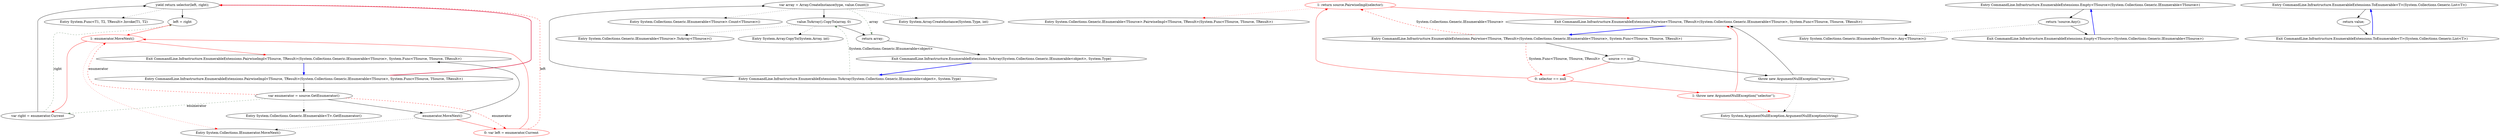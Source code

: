 digraph  {
m1_20 [cluster="System.Func<T1, T2, TResult>.Invoke(T1, T2)", file="ParserResult.cs", label="Entry System.Func<T1, T2, TResult>.Invoke(T1, T2)", span="0-0"];
m1_29 [cluster="System.Collections.Generic.IEnumerable<TSource>.Count<TSource>()", file="ParserResult.cs", label="Entry System.Collections.Generic.IEnumerable<TSource>.Count<TSource>()", span="0-0"];
m1_24 [cluster="CommandLine.Infrastructure.EnumerableExtensions.ToArray(System.Collections.Generic.IEnumerable<object>, System.Type)", file="ParserResult.cs", label="Entry CommandLine.Infrastructure.EnumerableExtensions.ToArray(System.Collections.Generic.IEnumerable<object>, System.Type)", span="66-66"];
m1_25 [cluster="CommandLine.Infrastructure.EnumerableExtensions.ToArray(System.Collections.Generic.IEnumerable<object>, System.Type)", file="ParserResult.cs", label="var array = Array.CreateInstance(type, value.Count())", span="68-68"];
m1_26 [cluster="CommandLine.Infrastructure.EnumerableExtensions.ToArray(System.Collections.Generic.IEnumerable<object>, System.Type)", file="ParserResult.cs", label="value.ToArray().CopyTo(array, 0)", span="69-69"];
m1_27 [cluster="CommandLine.Infrastructure.EnumerableExtensions.ToArray(System.Collections.Generic.IEnumerable<object>, System.Type)", file="ParserResult.cs", label="return array;", span="70-70"];
m1_28 [cluster="CommandLine.Infrastructure.EnumerableExtensions.ToArray(System.Collections.Generic.IEnumerable<object>, System.Type)", file="ParserResult.cs", label="Exit CommandLine.Infrastructure.EnumerableExtensions.ToArray(System.Collections.Generic.IEnumerable<object>, System.Type)", span="66-66"];
m1_8 [cluster="System.Collections.Generic.IEnumerable<TSource>.PairwiseImpl<TSource, TResult>(System.Func<TSource, TSource, TResult>)", file="ParserResult.cs", label="Entry System.Collections.Generic.IEnumerable<TSource>.PairwiseImpl<TSource, TResult>(System.Func<TSource, TSource, TResult>)", span="18-18"];
m1_19 [cluster="System.Collections.IEnumerator.MoveNext()", file="ParserResult.cs", label="Entry System.Collections.IEnumerator.MoveNext()", span="0-0"];
m1_30 [cluster="System.Array.CreateInstance(System.Type, int)", file="ParserResult.cs", label="Entry System.Array.CreateInstance(System.Type, int)", span="0-0"];
m1_18 [cluster="System.Collections.Generic.IEnumerable<T>.GetEnumerator()", file="ParserResult.cs", label="Entry System.Collections.Generic.IEnumerable<T>.GetEnumerator()", span="0-0"];
m1_31 [cluster="System.Collections.Generic.IEnumerable<TSource>.ToArray<TSource>()", file="ParserResult.cs", label="Entry System.Collections.Generic.IEnumerable<TSource>.ToArray<TSource>()", span="0-0"];
m1_32 [cluster="System.Array.CopyTo(System.Array, int)", file="ParserResult.cs", label="Entry System.Array.CopyTo(System.Array, int)", span="0-0"];
m1_33 [cluster="CommandLine.Infrastructure.EnumerableExtensions.Empty<TSource>(System.Collections.Generic.IEnumerable<TSource>)", file="ParserResult.cs", label="Entry CommandLine.Infrastructure.EnumerableExtensions.Empty<TSource>(System.Collections.Generic.IEnumerable<TSource>)", span="73-73"];
m1_34 [cluster="CommandLine.Infrastructure.EnumerableExtensions.Empty<TSource>(System.Collections.Generic.IEnumerable<TSource>)", file="ParserResult.cs", label="return !source.Any();", span="75-75"];
m1_35 [cluster="CommandLine.Infrastructure.EnumerableExtensions.Empty<TSource>(System.Collections.Generic.IEnumerable<TSource>)", file="ParserResult.cs", label="Exit CommandLine.Infrastructure.EnumerableExtensions.Empty<TSource>(System.Collections.Generic.IEnumerable<TSource>)", span="73-73"];
m1_36 [cluster="System.Collections.Generic.IEnumerable<TSource>.Any<TSource>()", file="ParserResult.cs", label="Entry System.Collections.Generic.IEnumerable<TSource>.Any<TSource>()", span="0-0"];
m1_7 [cluster="System.ArgumentNullException.ArgumentNullException(string)", file="ParserResult.cs", label="Entry System.ArgumentNullException.ArgumentNullException(string)", span="0-0"];
m1_21 [cluster="CommandLine.Infrastructure.EnumerableExtensions.ToEnumerable<T>(System.Collections.Generic.List<T>)", file="ParserResult.cs", label="Entry CommandLine.Infrastructure.EnumerableExtensions.ToEnumerable<T>(System.Collections.Generic.List<T>)", span="61-61"];
m1_22 [cluster="CommandLine.Infrastructure.EnumerableExtensions.ToEnumerable<T>(System.Collections.Generic.List<T>)", file="ParserResult.cs", label="return value;", span="63-63"];
m1_23 [cluster="CommandLine.Infrastructure.EnumerableExtensions.ToEnumerable<T>(System.Collections.Generic.List<T>)", file="ParserResult.cs", label="Exit CommandLine.Infrastructure.EnumerableExtensions.ToEnumerable<T>(System.Collections.Generic.List<T>)", span="61-61"];
m1_9 [cluster="CommandLine.Infrastructure.EnumerableExtensions.PairwiseImpl<TSource, TResult>(System.Collections.Generic.IEnumerable<TSource>, System.Func<TSource, TSource, TResult>)", file="ParserResult.cs", label="Entry CommandLine.Infrastructure.EnumerableExtensions.PairwiseImpl<TSource, TResult>(System.Collections.Generic.IEnumerable<TSource>, System.Func<TSource, TSource, TResult>)", span="18-18"];
m1_10 [cluster="CommandLine.Infrastructure.EnumerableExtensions.PairwiseImpl<TSource, TResult>(System.Collections.Generic.IEnumerable<TSource>, System.Func<TSource, TSource, TResult>)", file="ParserResult.cs", label="var enumerator = source.GetEnumerator()", span="20-20"];
m1_15 [cluster="CommandLine.Infrastructure.EnumerableExtensions.PairwiseImpl<TSource, TResult>(System.Collections.Generic.IEnumerable<TSource>, System.Func<TSource, TSource, TResult>)", file="ParserResult.cs", label="yield return selector(left, right);", span="29-29"];
m1_11 [cluster="CommandLine.Infrastructure.EnumerableExtensions.PairwiseImpl<TSource, TResult>(System.Collections.Generic.IEnumerable<TSource>, System.Func<TSource, TSource, TResult>)", file="ParserResult.cs", label="enumerator.MoveNext()", span="22-22"];
m1_12 [cluster="CommandLine.Infrastructure.EnumerableExtensions.PairwiseImpl<TSource, TResult>(System.Collections.Generic.IEnumerable<TSource>, System.Func<TSource, TSource, TResult>)", color=red, community=0, file="ParserResult.cs", label="0: var left = enumerator.Current", span="24-24"];
m1_13 [cluster="CommandLine.Infrastructure.EnumerableExtensions.PairwiseImpl<TSource, TResult>(System.Collections.Generic.IEnumerable<TSource>, System.Func<TSource, TSource, TResult>)", color=red, community=0, file="ParserResult.cs", label="1: enumerator.MoveNext()", span="26-26"];
m1_14 [cluster="CommandLine.Infrastructure.EnumerableExtensions.PairwiseImpl<TSource, TResult>(System.Collections.Generic.IEnumerable<TSource>, System.Func<TSource, TSource, TResult>)", file="ParserResult.cs", label="var right = enumerator.Current", span="28-28"];
m1_16 [cluster="CommandLine.Infrastructure.EnumerableExtensions.PairwiseImpl<TSource, TResult>(System.Collections.Generic.IEnumerable<TSource>, System.Func<TSource, TSource, TResult>)", file="ParserResult.cs", label="left = right", span="30-30"];
m1_17 [cluster="CommandLine.Infrastructure.EnumerableExtensions.PairwiseImpl<TSource, TResult>(System.Collections.Generic.IEnumerable<TSource>, System.Func<TSource, TSource, TResult>)", file="ParserResult.cs", label="Exit CommandLine.Infrastructure.EnumerableExtensions.PairwiseImpl<TSource, TResult>(System.Collections.Generic.IEnumerable<TSource>, System.Func<TSource, TSource, TResult>)", span="18-18"];
m1_0 [cluster="CommandLine.Infrastructure.EnumerableExtensions.Pairwise<TSource, TResult>(System.Collections.Generic.IEnumerable<TSource>, System.Func<TSource, TSource, TResult>)", file="ParserResult.cs", label="Entry CommandLine.Infrastructure.EnumerableExtensions.Pairwise<TSource, TResult>(System.Collections.Generic.IEnumerable<TSource>, System.Func<TSource, TSource, TResult>)", span="10-10"];
m1_1 [cluster="CommandLine.Infrastructure.EnumerableExtensions.Pairwise<TSource, TResult>(System.Collections.Generic.IEnumerable<TSource>, System.Func<TSource, TSource, TResult>)", file="ParserResult.cs", label="source == null", span="12-12"];
m1_3 [cluster="CommandLine.Infrastructure.EnumerableExtensions.Pairwise<TSource, TResult>(System.Collections.Generic.IEnumerable<TSource>, System.Func<TSource, TSource, TResult>)", color=red, community=0, file="ParserResult.cs", label="0: selector == null", span="13-13"];
m1_5 [cluster="CommandLine.Infrastructure.EnumerableExtensions.Pairwise<TSource, TResult>(System.Collections.Generic.IEnumerable<TSource>, System.Func<TSource, TSource, TResult>)", color=red, community=0, file="ParserResult.cs", label="1: return source.PairwiseImpl(selector);", span="15-15"];
m1_2 [cluster="CommandLine.Infrastructure.EnumerableExtensions.Pairwise<TSource, TResult>(System.Collections.Generic.IEnumerable<TSource>, System.Func<TSource, TSource, TResult>)", file="ParserResult.cs", label="throw new ArgumentNullException(''source'');", span="12-12"];
m1_4 [cluster="CommandLine.Infrastructure.EnumerableExtensions.Pairwise<TSource, TResult>(System.Collections.Generic.IEnumerable<TSource>, System.Func<TSource, TSource, TResult>)", color=red, community=0, file="ParserResult.cs", label="1: throw new ArgumentNullException(''selector'');", span="13-13"];
m1_6 [cluster="CommandLine.Infrastructure.EnumerableExtensions.Pairwise<TSource, TResult>(System.Collections.Generic.IEnumerable<TSource>, System.Func<TSource, TSource, TResult>)", file="ParserResult.cs", label="Exit CommandLine.Infrastructure.EnumerableExtensions.Pairwise<TSource, TResult>(System.Collections.Generic.IEnumerable<TSource>, System.Func<TSource, TSource, TResult>)", span="10-10"];
m1_24 -> m1_25  [key=0, style=solid];
m1_24 -> m1_26  [color=darkseagreen4, key=1, label="System.Collections.Generic.IEnumerable<object>", style=dashed];
m1_25 -> m1_26  [key=0, style=solid];
m1_25 -> m1_29  [key=2, style=dotted];
m1_25 -> m1_30  [key=2, style=dotted];
m1_25 -> m1_27  [color=darkseagreen4, key=1, label=array, style=dashed];
m1_26 -> m1_27  [key=0, style=solid];
m1_26 -> m1_31  [key=2, style=dotted];
m1_26 -> m1_32  [key=2, style=dotted];
m1_27 -> m1_28  [key=0, style=solid];
m1_28 -> m1_24  [color=blue, key=0, style=bold];
m1_33 -> m1_34  [key=0, style=solid];
m1_34 -> m1_35  [key=0, style=solid];
m1_34 -> m1_36  [key=2, style=dotted];
m1_35 -> m1_33  [color=blue, key=0, style=bold];
m1_21 -> m1_22  [key=0, style=solid];
m1_22 -> m1_23  [key=0, style=solid];
m1_23 -> m1_21  [color=blue, key=0, style=bold];
m1_9 -> m1_10  [key=0, style=solid];
m1_9 -> m1_15  [color=crimson, key=0, style=bold];
m1_10 -> m1_11  [key=0, style=solid];
m1_10 -> m1_18  [key=2, style=dotted];
m1_10 -> m1_12  [color=red, key=1, label=enumerator, style=dashed];
m1_10 -> m1_13  [color=red, key=1, label=enumerator, style=dashed];
m1_10 -> m1_14  [color=darkseagreen4, key=1, label=enumerator, style=dashed];
m1_15 -> m1_16  [key=0, style=solid];
m1_15 -> m1_20  [key=2, style=dotted];
m1_11 -> m1_12  [color=red, key=0, style=solid];
m1_11 -> m1_17  [key=0, style=solid];
m1_11 -> m1_19  [key=2, style=dotted];
m1_12 -> m1_13  [color=red, key=0, style=solid];
m1_12 -> m1_15  [color=red, key=1, label=left, style=dashed];
m1_13 -> m1_14  [color=red, key=0, style=solid];
m1_13 -> m1_17  [color=red, key=0, style=solid];
m1_13 -> m1_19  [color=red, key=2, style=dotted];
m1_14 -> m1_15  [key=0, style=solid];
m1_14 -> m1_16  [color=darkseagreen4, key=1, label=right, style=dashed];
m1_16 -> m1_13  [color=red, key=0, style=solid];
m1_17 -> m1_9  [color=blue, key=0, style=bold];
m1_0 -> m1_1  [key=0, style=solid];
m1_0 -> m1_3  [color=red, key=1, label="System.Func<TSource, TSource, TResult>", style=dashed];
m1_0 -> m1_5  [color=red, key=1, label="System.Collections.Generic.IEnumerable<TSource>", style=dashed];
m1_1 -> m1_2  [key=0, style=solid];
m1_1 -> m1_3  [color=red, key=0, style=solid];
m1_3 -> m1_4  [color=red, key=0, style=solid];
m1_3 -> m1_5  [color=red, key=0, style=solid];
m1_5 -> m1_6  [color=red, key=0, style=solid];
m1_5 -> m1_8  [color=red, key=2, style=dotted];
m1_2 -> m1_6  [key=0, style=solid];
m1_2 -> m1_7  [key=2, style=dotted];
m1_4 -> m1_6  [color=red, key=0, style=solid];
m1_4 -> m1_7  [color=red, key=2, style=dotted];
m1_6 -> m1_0  [color=blue, key=0, style=bold];
}
